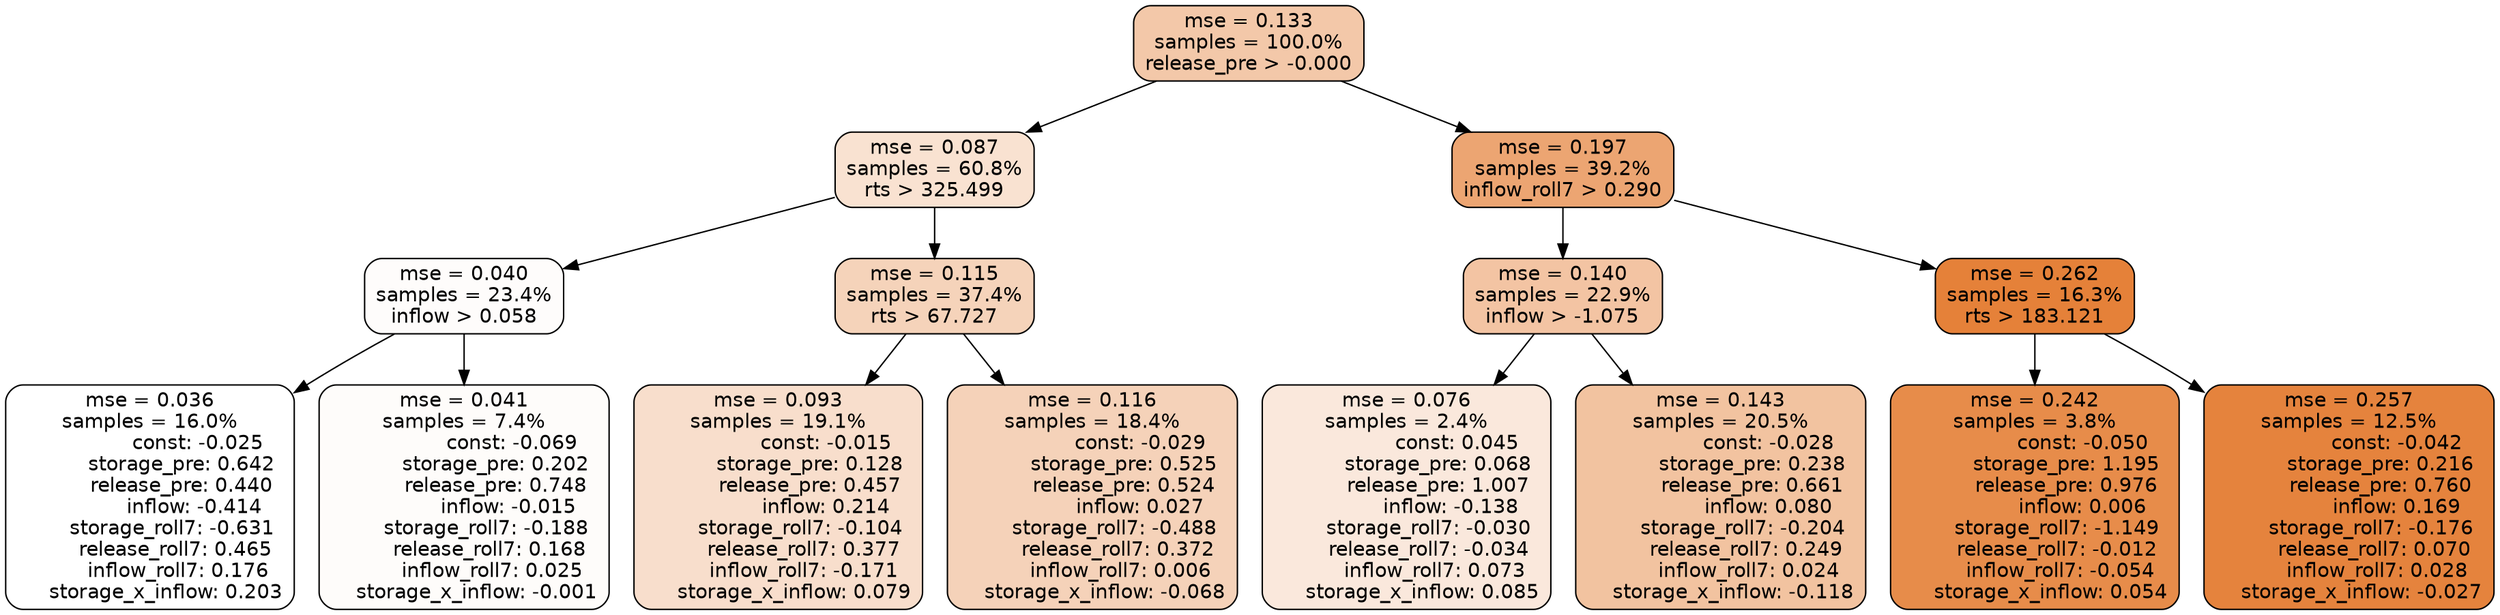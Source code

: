 digraph tree {
node [shape=rectangle, style="filled, rounded", color="black", fontname=helvetica] ;
edge [fontname=helvetica] ;
	"0" [label="mse = 0.133
samples = 100.0%
release_pre > -0.000", fillcolor="#f3c8a9"]
	"1" [label="mse = 0.087
samples = 60.8%
rts > 325.499", fillcolor="#f9e2d1"]
	"8" [label="mse = 0.197
samples = 39.2%
inflow_roll7 > 0.290", fillcolor="#eca572"]
	"5" [label="mse = 0.040
samples = 23.4%
inflow > 0.058", fillcolor="#fefcfb"]
	"2" [label="mse = 0.115
samples = 37.4%
rts > 67.727", fillcolor="#f5d3ba"]
	"9" [label="mse = 0.140
samples = 22.9%
inflow > -1.075", fillcolor="#f3c4a3"]
	"12" [label="mse = 0.262
samples = 16.3%
rts > 183.121", fillcolor="#e58139"]
	"6" [label="mse = 0.036
samples = 16.0%
               const: -0.025
          storage_pre: 0.642
          release_pre: 0.440
              inflow: -0.414
       storage_roll7: -0.631
        release_roll7: 0.465
         inflow_roll7: 0.176
     storage_x_inflow: 0.203", fillcolor="#ffffff"]
	"7" [label="mse = 0.041
samples = 7.4%
               const: -0.069
          storage_pre: 0.202
          release_pre: 0.748
              inflow: -0.015
       storage_roll7: -0.188
        release_roll7: 0.168
         inflow_roll7: 0.025
    storage_x_inflow: -0.001", fillcolor="#fefcfa"]
	"3" [label="mse = 0.093
samples = 19.1%
               const: -0.015
          storage_pre: 0.128
          release_pre: 0.457
               inflow: 0.214
       storage_roll7: -0.104
        release_roll7: 0.377
        inflow_roll7: -0.171
     storage_x_inflow: 0.079", fillcolor="#f8decc"]
	"4" [label="mse = 0.116
samples = 18.4%
               const: -0.029
          storage_pre: 0.525
          release_pre: 0.524
               inflow: 0.027
       storage_roll7: -0.488
        release_roll7: 0.372
         inflow_roll7: 0.006
    storage_x_inflow: -0.068", fillcolor="#f5d2b9"]
	"10" [label="mse = 0.076
samples = 2.4%
                const: 0.045
          storage_pre: 0.068
          release_pre: 1.007
              inflow: -0.138
       storage_roll7: -0.030
       release_roll7: -0.034
         inflow_roll7: 0.073
     storage_x_inflow: 0.085", fillcolor="#fae8dc"]
	"11" [label="mse = 0.143
samples = 20.5%
               const: -0.028
          storage_pre: 0.238
          release_pre: 0.661
               inflow: 0.080
       storage_roll7: -0.204
        release_roll7: 0.249
         inflow_roll7: 0.024
    storage_x_inflow: -0.118", fillcolor="#f2c3a0"]
	"14" [label="mse = 0.242
samples = 3.8%
               const: -0.050
          storage_pre: 1.195
          release_pre: 0.976
               inflow: 0.006
       storage_roll7: -1.149
       release_roll7: -0.012
        inflow_roll7: -0.054
     storage_x_inflow: 0.054", fillcolor="#e78c4a"]
	"13" [label="mse = 0.257
samples = 12.5%
               const: -0.042
          storage_pre: 0.216
          release_pre: 0.760
               inflow: 0.169
       storage_roll7: -0.176
        release_roll7: 0.070
         inflow_roll7: 0.028
    storage_x_inflow: -0.027", fillcolor="#e5833d"]

	"0" -> "1"
	"0" -> "8"
	"1" -> "2"
	"1" -> "5"
	"8" -> "9"
	"8" -> "12"
	"5" -> "6"
	"5" -> "7"
	"2" -> "3"
	"2" -> "4"
	"9" -> "10"
	"9" -> "11"
	"12" -> "13"
	"12" -> "14"
}